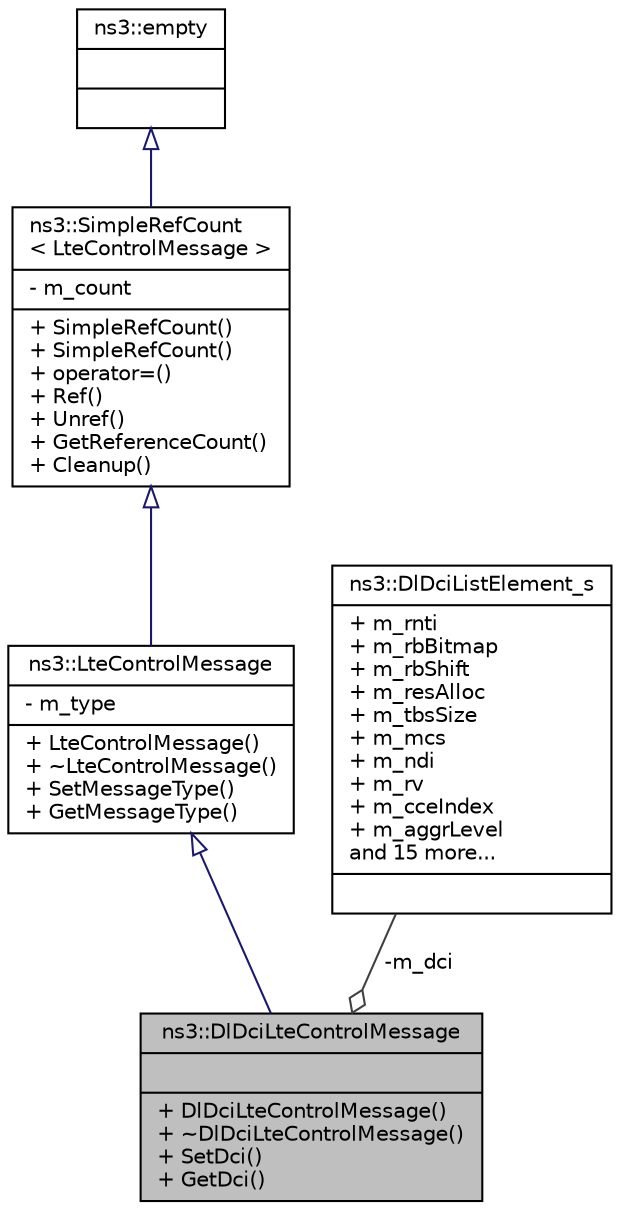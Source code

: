 digraph "ns3::DlDciLteControlMessage"
{
  edge [fontname="Helvetica",fontsize="10",labelfontname="Helvetica",labelfontsize="10"];
  node [fontname="Helvetica",fontsize="10",shape=record];
  Node1 [label="{ns3::DlDciLteControlMessage\n||+ DlDciLteControlMessage()\l+ ~DlDciLteControlMessage()\l+ SetDci()\l+ GetDci()\l}",height=0.2,width=0.4,color="black", fillcolor="grey75", style="filled", fontcolor="black"];
  Node2 -> Node1 [dir="back",color="midnightblue",fontsize="10",style="solid",arrowtail="onormal"];
  Node2 [label="{ns3::LteControlMessage\n|- m_type\l|+ LteControlMessage()\l+ ~LteControlMessage()\l+ SetMessageType()\l+ GetMessageType()\l}",height=0.2,width=0.4,color="black", fillcolor="white", style="filled",URL="$d6/d83/classns3_1_1LteControlMessage.html"];
  Node3 -> Node2 [dir="back",color="midnightblue",fontsize="10",style="solid",arrowtail="onormal"];
  Node3 [label="{ns3::SimpleRefCount\l\< LteControlMessage \>\n|- m_count\l|+ SimpleRefCount()\l+ SimpleRefCount()\l+ operator=()\l+ Ref()\l+ Unref()\l+ GetReferenceCount()\l+ Cleanup()\l}",height=0.2,width=0.4,color="black", fillcolor="white", style="filled",URL="$da/da1/classns3_1_1SimpleRefCount.html"];
  Node4 -> Node3 [dir="back",color="midnightblue",fontsize="10",style="solid",arrowtail="onormal"];
  Node4 [label="{ns3::empty\n||}",height=0.2,width=0.4,color="black", fillcolor="white", style="filled",URL="$d9/d6a/classns3_1_1empty.html",tooltip="make Callback use a separate empty type "];
  Node5 -> Node1 [color="grey25",fontsize="10",style="solid",label=" -m_dci" ,arrowhead="odiamond"];
  Node5 [label="{ns3::DlDciListElement_s\n|+ m_rnti\l+ m_rbBitmap\l+ m_rbShift\l+ m_resAlloc\l+ m_tbsSize\l+ m_mcs\l+ m_ndi\l+ m_rv\l+ m_cceIndex\l+ m_aggrLevel\land 15 more...\l|}",height=0.2,width=0.4,color="black", fillcolor="white", style="filled",URL="$d3/d10/structns3_1_1DlDciListElement__s.html",tooltip="See section 4.3.1 dlDciListElement. "];
}
